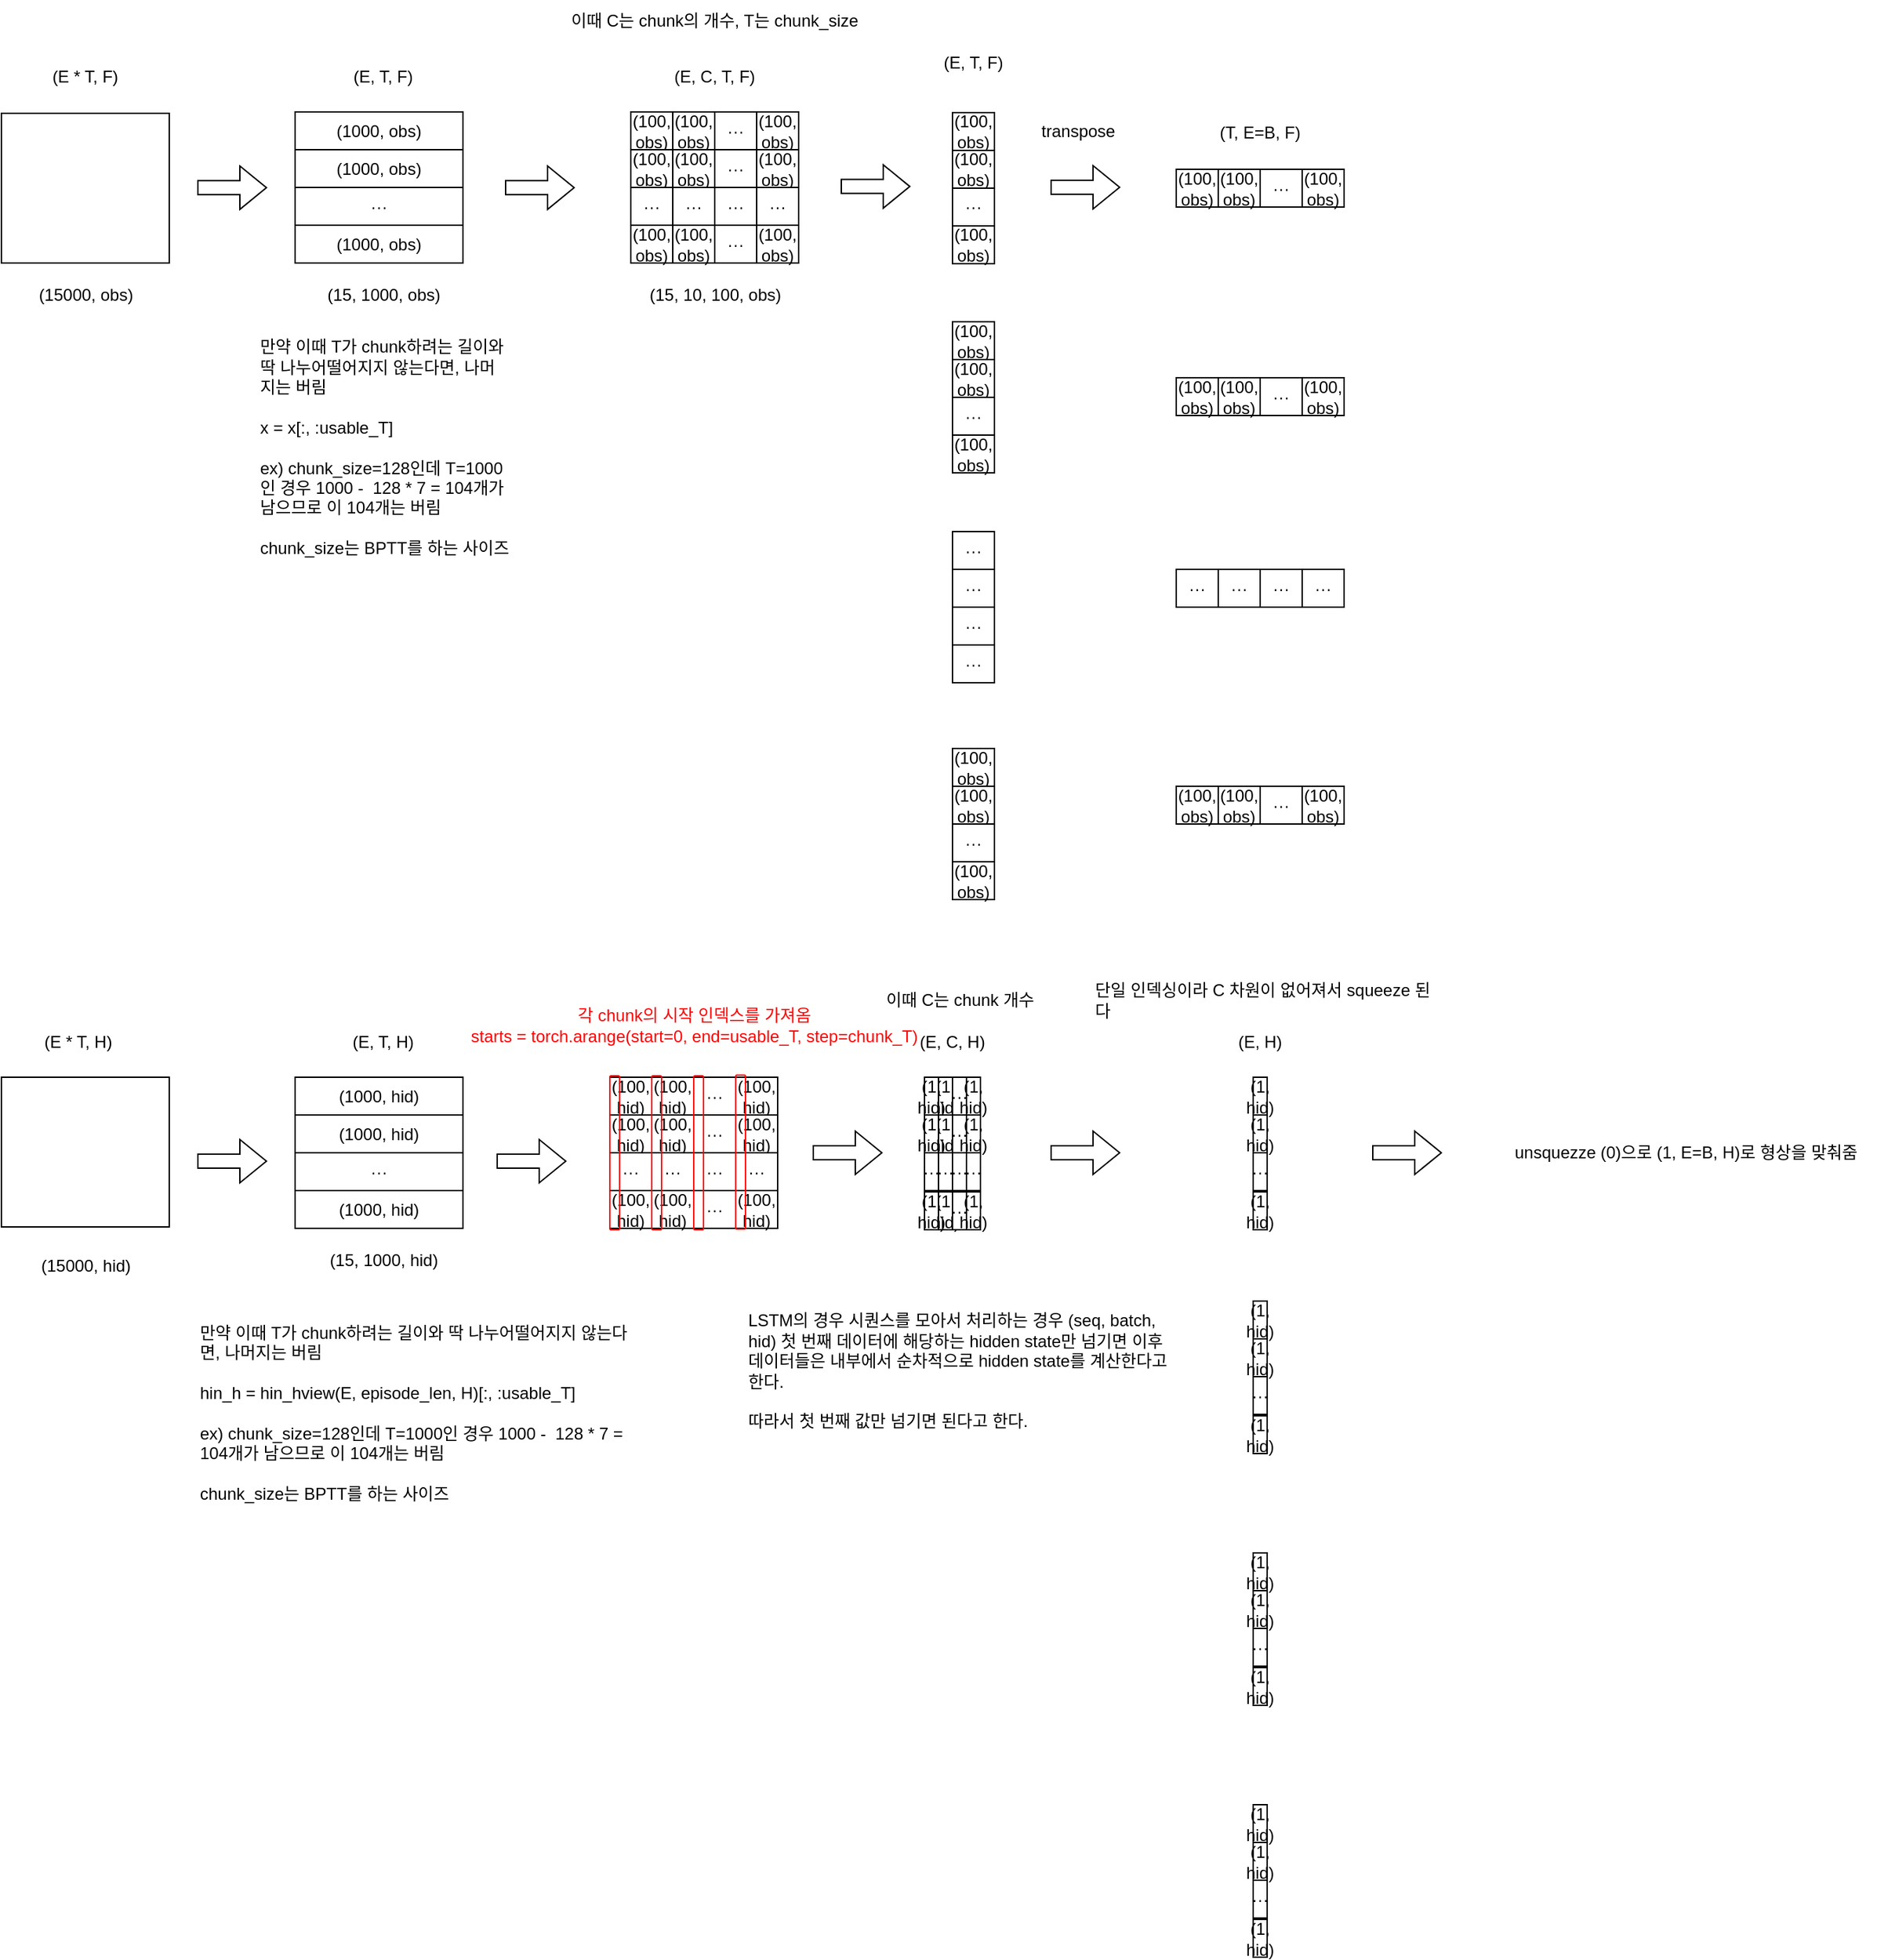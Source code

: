 <mxfile version="28.1.2">
  <diagram name="페이지-1" id="9aGk6qEdKFCwHb3GMW45">
    <mxGraphModel dx="4591" dy="2553" grid="1" gridSize="10" guides="1" tooltips="1" connect="1" arrows="1" fold="1" page="1" pageScale="1" pageWidth="827" pageHeight="1169" math="0" shadow="0">
      <root>
        <mxCell id="0" />
        <mxCell id="1" parent="0" />
        <mxCell id="w56wvgigZ32UUy2YAPiR-8" value="" style="shape=flexArrow;endArrow=classic;html=1;rounded=0;" parent="1" edge="1">
          <mxGeometry width="50" height="50" relative="1" as="geometry">
            <mxPoint x="200" y="183.16" as="sourcePoint" />
            <mxPoint x="250" y="183.16" as="targetPoint" />
          </mxGeometry>
        </mxCell>
        <mxCell id="w56wvgigZ32UUy2YAPiR-14" value="" style="rounded=0;whiteSpace=wrap;html=1;" parent="1" vertex="1">
          <mxGeometry x="60" y="130" width="120" height="107" as="geometry" />
        </mxCell>
        <mxCell id="w56wvgigZ32UUy2YAPiR-15" value="(1000, obs)" style="rounded=0;whiteSpace=wrap;html=1;" parent="1" vertex="1">
          <mxGeometry x="270" y="129" width="120" height="27" as="geometry" />
        </mxCell>
        <mxCell id="w56wvgigZ32UUy2YAPiR-16" value="(1000, obs)" style="rounded=0;whiteSpace=wrap;html=1;" parent="1" vertex="1">
          <mxGeometry x="270" y="156" width="120" height="27" as="geometry" />
        </mxCell>
        <mxCell id="w56wvgigZ32UUy2YAPiR-17" value="···" style="rounded=0;whiteSpace=wrap;html=1;" parent="1" vertex="1">
          <mxGeometry x="270" y="183" width="120" height="27" as="geometry" />
        </mxCell>
        <mxCell id="w56wvgigZ32UUy2YAPiR-18" value="(1000, obs)" style="rounded=0;whiteSpace=wrap;html=1;" parent="1" vertex="1">
          <mxGeometry x="270" y="210" width="120" height="27" as="geometry" />
        </mxCell>
        <mxCell id="w56wvgigZ32UUy2YAPiR-20" value="(15000, obs)" style="text;html=1;align=center;verticalAlign=middle;resizable=0;points=[];autosize=1;strokeColor=none;fillColor=none;" parent="1" vertex="1">
          <mxGeometry x="75" y="245" width="90" height="30" as="geometry" />
        </mxCell>
        <mxCell id="w56wvgigZ32UUy2YAPiR-21" value="(15, 1000, obs)" style="text;html=1;align=center;verticalAlign=middle;resizable=0;points=[];autosize=1;strokeColor=none;fillColor=none;" parent="1" vertex="1">
          <mxGeometry x="283" y="245" width="100" height="30" as="geometry" />
        </mxCell>
        <mxCell id="w56wvgigZ32UUy2YAPiR-22" value="" style="shape=flexArrow;endArrow=classic;html=1;rounded=0;" parent="1" edge="1">
          <mxGeometry width="50" height="50" relative="1" as="geometry">
            <mxPoint x="420" y="183.16" as="sourcePoint" />
            <mxPoint x="470" y="183.16" as="targetPoint" />
          </mxGeometry>
        </mxCell>
        <mxCell id="w56wvgigZ32UUy2YAPiR-23" value="(E, T, F)" style="text;strokeColor=none;align=center;fillColor=none;html=1;verticalAlign=middle;whiteSpace=wrap;rounded=0;" parent="1" vertex="1">
          <mxGeometry x="303" y="89" width="60" height="30" as="geometry" />
        </mxCell>
        <mxCell id="w56wvgigZ32UUy2YAPiR-24" value="(E * T, F)" style="text;strokeColor=none;align=center;fillColor=none;html=1;verticalAlign=middle;whiteSpace=wrap;rounded=0;" parent="1" vertex="1">
          <mxGeometry x="90" y="89" width="60" height="30" as="geometry" />
        </mxCell>
        <mxCell id="w56wvgigZ32UUy2YAPiR-25" value="만약 이때 T가 chunk하려는 길이와 딱 나누어떨어지지 않는다면, 나머지는 버림&lt;div&gt;&lt;br&gt;&lt;/div&gt;&lt;div&gt;x = x[:, :usable_T]&lt;br&gt;&lt;div&gt;&lt;br&gt;&lt;/div&gt;&lt;div&gt;ex) chunk_size=128인데 T=1000인 경우 1000 -&amp;nbsp; 128 * 7 = 104개가 남으므로 이 104개는 버림&lt;/div&gt;&lt;div&gt;&lt;br&gt;&lt;/div&gt;&lt;div&gt;chunk_size는 BPTT를 하는 사이즈&lt;/div&gt;&lt;/div&gt;" style="text;strokeColor=none;align=left;fillColor=none;html=1;verticalAlign=middle;whiteSpace=wrap;rounded=0;" parent="1" vertex="1">
          <mxGeometry x="243" y="289" width="180" height="160" as="geometry" />
        </mxCell>
        <mxCell id="w56wvgigZ32UUy2YAPiR-26" value="(100, obs)" style="rounded=0;whiteSpace=wrap;html=1;" parent="1" vertex="1">
          <mxGeometry x="510" y="129" width="30" height="27" as="geometry" />
        </mxCell>
        <mxCell id="w56wvgigZ32UUy2YAPiR-30" value="(100, obs)" style="rounded=0;whiteSpace=wrap;html=1;" parent="1" vertex="1">
          <mxGeometry x="540" y="129" width="30" height="27" as="geometry" />
        </mxCell>
        <mxCell id="w56wvgigZ32UUy2YAPiR-31" value="···" style="rounded=0;whiteSpace=wrap;html=1;" parent="1" vertex="1">
          <mxGeometry x="570" y="129" width="30" height="27" as="geometry" />
        </mxCell>
        <mxCell id="w56wvgigZ32UUy2YAPiR-32" value="(100, obs)" style="rounded=0;whiteSpace=wrap;html=1;" parent="1" vertex="1">
          <mxGeometry x="600" y="129" width="30" height="27" as="geometry" />
        </mxCell>
        <mxCell id="w56wvgigZ32UUy2YAPiR-33" value="(100, obs)" style="rounded=0;whiteSpace=wrap;html=1;" parent="1" vertex="1">
          <mxGeometry x="510" y="156" width="30" height="27" as="geometry" />
        </mxCell>
        <mxCell id="w56wvgigZ32UUy2YAPiR-34" value="(100, obs)" style="rounded=0;whiteSpace=wrap;html=1;" parent="1" vertex="1">
          <mxGeometry x="540" y="156" width="30" height="27" as="geometry" />
        </mxCell>
        <mxCell id="w56wvgigZ32UUy2YAPiR-35" value="···" style="rounded=0;whiteSpace=wrap;html=1;" parent="1" vertex="1">
          <mxGeometry x="570" y="156" width="30" height="27" as="geometry" />
        </mxCell>
        <mxCell id="w56wvgigZ32UUy2YAPiR-36" value="(100, obs)" style="rounded=0;whiteSpace=wrap;html=1;" parent="1" vertex="1">
          <mxGeometry x="600" y="156" width="30" height="27" as="geometry" />
        </mxCell>
        <mxCell id="w56wvgigZ32UUy2YAPiR-37" value="···" style="rounded=0;whiteSpace=wrap;html=1;" parent="1" vertex="1">
          <mxGeometry x="510" y="183" width="30" height="27" as="geometry" />
        </mxCell>
        <mxCell id="w56wvgigZ32UUy2YAPiR-38" value="···" style="rounded=0;whiteSpace=wrap;html=1;" parent="1" vertex="1">
          <mxGeometry x="540" y="183" width="30" height="27" as="geometry" />
        </mxCell>
        <mxCell id="w56wvgigZ32UUy2YAPiR-39" value="···" style="rounded=0;whiteSpace=wrap;html=1;" parent="1" vertex="1">
          <mxGeometry x="570" y="183" width="30" height="27" as="geometry" />
        </mxCell>
        <mxCell id="w56wvgigZ32UUy2YAPiR-40" value="···" style="rounded=0;whiteSpace=wrap;html=1;" parent="1" vertex="1">
          <mxGeometry x="600" y="183" width="30" height="27" as="geometry" />
        </mxCell>
        <mxCell id="w56wvgigZ32UUy2YAPiR-41" value="(100, obs)" style="rounded=0;whiteSpace=wrap;html=1;" parent="1" vertex="1">
          <mxGeometry x="510" y="210" width="30" height="27" as="geometry" />
        </mxCell>
        <mxCell id="w56wvgigZ32UUy2YAPiR-42" value="(100, obs)" style="rounded=0;whiteSpace=wrap;html=1;" parent="1" vertex="1">
          <mxGeometry x="540" y="210" width="30" height="27" as="geometry" />
        </mxCell>
        <mxCell id="w56wvgigZ32UUy2YAPiR-43" value="···" style="rounded=0;whiteSpace=wrap;html=1;" parent="1" vertex="1">
          <mxGeometry x="570" y="210" width="30" height="27" as="geometry" />
        </mxCell>
        <mxCell id="w56wvgigZ32UUy2YAPiR-44" value="(100, obs)" style="rounded=0;whiteSpace=wrap;html=1;" parent="1" vertex="1">
          <mxGeometry x="600" y="210" width="30" height="27" as="geometry" />
        </mxCell>
        <mxCell id="w56wvgigZ32UUy2YAPiR-45" value="(15, 10, 100, obs)" style="text;html=1;align=center;verticalAlign=middle;resizable=0;points=[];autosize=1;strokeColor=none;fillColor=none;" parent="1" vertex="1">
          <mxGeometry x="510" y="245" width="120" height="30" as="geometry" />
        </mxCell>
        <mxCell id="w56wvgigZ32UUy2YAPiR-47" value="(E, C, T, F)" style="text;strokeColor=none;align=center;fillColor=none;html=1;verticalAlign=middle;whiteSpace=wrap;rounded=0;" parent="1" vertex="1">
          <mxGeometry x="540" y="89" width="60" height="30" as="geometry" />
        </mxCell>
        <mxCell id="w56wvgigZ32UUy2YAPiR-50" value="이때 C는 chunk의 개수, T는 chunk_size" style="text;html=1;align=center;verticalAlign=middle;whiteSpace=wrap;rounded=0;" parent="1" vertex="1">
          <mxGeometry x="465" y="49" width="210" height="30" as="geometry" />
        </mxCell>
        <mxCell id="w56wvgigZ32UUy2YAPiR-52" value="" style="shape=flexArrow;endArrow=classic;html=1;rounded=0;" parent="1" edge="1">
          <mxGeometry width="50" height="50" relative="1" as="geometry">
            <mxPoint x="660" y="182.31" as="sourcePoint" />
            <mxPoint x="710" y="182.31" as="targetPoint" />
          </mxGeometry>
        </mxCell>
        <mxCell id="w56wvgigZ32UUy2YAPiR-57" value="(100, obs)" style="rounded=0;whiteSpace=wrap;html=1;" parent="1" vertex="1">
          <mxGeometry x="740" y="129.5" width="30" height="27" as="geometry" />
        </mxCell>
        <mxCell id="w56wvgigZ32UUy2YAPiR-58" value="(100, obs)" style="rounded=0;whiteSpace=wrap;html=1;" parent="1" vertex="1">
          <mxGeometry x="740" y="156.5" width="30" height="27" as="geometry" />
        </mxCell>
        <mxCell id="w56wvgigZ32UUy2YAPiR-59" value="···" style="rounded=0;whiteSpace=wrap;html=1;" parent="1" vertex="1">
          <mxGeometry x="740" y="183.5" width="30" height="27" as="geometry" />
        </mxCell>
        <mxCell id="w56wvgigZ32UUy2YAPiR-60" value="(100, obs)" style="rounded=0;whiteSpace=wrap;html=1;" parent="1" vertex="1">
          <mxGeometry x="740" y="210.5" width="30" height="27" as="geometry" />
        </mxCell>
        <mxCell id="w56wvgigZ32UUy2YAPiR-61" value="(E, T, F)" style="text;html=1;align=center;verticalAlign=middle;whiteSpace=wrap;rounded=0;" parent="1" vertex="1">
          <mxGeometry x="725" y="79" width="60" height="30" as="geometry" />
        </mxCell>
        <mxCell id="w56wvgigZ32UUy2YAPiR-71" value="(100, obs)" style="rounded=0;whiteSpace=wrap;html=1;" parent="1" vertex="1">
          <mxGeometry x="740" y="279" width="30" height="27" as="geometry" />
        </mxCell>
        <mxCell id="w56wvgigZ32UUy2YAPiR-72" value="(100, obs)" style="rounded=0;whiteSpace=wrap;html=1;" parent="1" vertex="1">
          <mxGeometry x="740" y="306" width="30" height="27" as="geometry" />
        </mxCell>
        <mxCell id="w56wvgigZ32UUy2YAPiR-73" value="···" style="rounded=0;whiteSpace=wrap;html=1;" parent="1" vertex="1">
          <mxGeometry x="740" y="333" width="30" height="27" as="geometry" />
        </mxCell>
        <mxCell id="w56wvgigZ32UUy2YAPiR-74" value="(100, obs)" style="rounded=0;whiteSpace=wrap;html=1;" parent="1" vertex="1">
          <mxGeometry x="740" y="360" width="30" height="27" as="geometry" />
        </mxCell>
        <mxCell id="w56wvgigZ32UUy2YAPiR-75" value="···" style="rounded=0;whiteSpace=wrap;html=1;" parent="1" vertex="1">
          <mxGeometry x="740" y="429" width="30" height="27" as="geometry" />
        </mxCell>
        <mxCell id="w56wvgigZ32UUy2YAPiR-76" value="···" style="rounded=0;whiteSpace=wrap;html=1;" parent="1" vertex="1">
          <mxGeometry x="740" y="456" width="30" height="27" as="geometry" />
        </mxCell>
        <mxCell id="w56wvgigZ32UUy2YAPiR-77" value="···" style="rounded=0;whiteSpace=wrap;html=1;" parent="1" vertex="1">
          <mxGeometry x="740" y="483" width="30" height="27" as="geometry" />
        </mxCell>
        <mxCell id="w56wvgigZ32UUy2YAPiR-78" value="···" style="rounded=0;whiteSpace=wrap;html=1;" parent="1" vertex="1">
          <mxGeometry x="740" y="510" width="30" height="27" as="geometry" />
        </mxCell>
        <mxCell id="w56wvgigZ32UUy2YAPiR-79" value="(100, obs)" style="rounded=0;whiteSpace=wrap;html=1;" parent="1" vertex="1">
          <mxGeometry x="740" y="584" width="30" height="27" as="geometry" />
        </mxCell>
        <mxCell id="w56wvgigZ32UUy2YAPiR-80" value="(100, obs)" style="rounded=0;whiteSpace=wrap;html=1;" parent="1" vertex="1">
          <mxGeometry x="740" y="611" width="30" height="27" as="geometry" />
        </mxCell>
        <mxCell id="w56wvgigZ32UUy2YAPiR-81" value="···" style="rounded=0;whiteSpace=wrap;html=1;" parent="1" vertex="1">
          <mxGeometry x="740" y="638" width="30" height="27" as="geometry" />
        </mxCell>
        <mxCell id="w56wvgigZ32UUy2YAPiR-82" value="(100, obs)" style="rounded=0;whiteSpace=wrap;html=1;" parent="1" vertex="1">
          <mxGeometry x="740" y="665" width="30" height="27" as="geometry" />
        </mxCell>
        <mxCell id="w56wvgigZ32UUy2YAPiR-83" value="" style="shape=flexArrow;endArrow=classic;html=1;rounded=0;" parent="1" edge="1">
          <mxGeometry width="50" height="50" relative="1" as="geometry">
            <mxPoint x="810" y="182.87" as="sourcePoint" />
            <mxPoint x="860" y="182.87" as="targetPoint" />
          </mxGeometry>
        </mxCell>
        <mxCell id="w56wvgigZ32UUy2YAPiR-84" value="(100, obs)" style="rounded=0;whiteSpace=wrap;html=1;" parent="1" vertex="1">
          <mxGeometry x="900" y="170" width="30" height="27" as="geometry" />
        </mxCell>
        <mxCell id="w56wvgigZ32UUy2YAPiR-85" value="(100, obs)" style="rounded=0;whiteSpace=wrap;html=1;" parent="1" vertex="1">
          <mxGeometry x="930" y="170" width="30" height="27" as="geometry" />
        </mxCell>
        <mxCell id="w56wvgigZ32UUy2YAPiR-86" value="···" style="rounded=0;whiteSpace=wrap;html=1;" parent="1" vertex="1">
          <mxGeometry x="960" y="170" width="30" height="27" as="geometry" />
        </mxCell>
        <mxCell id="w56wvgigZ32UUy2YAPiR-87" value="(100, obs)" style="rounded=0;whiteSpace=wrap;html=1;" parent="1" vertex="1">
          <mxGeometry x="990" y="170" width="30" height="27" as="geometry" />
        </mxCell>
        <mxCell id="w56wvgigZ32UUy2YAPiR-88" value="(T, E=B, F)" style="text;html=1;align=center;verticalAlign=middle;whiteSpace=wrap;rounded=0;" parent="1" vertex="1">
          <mxGeometry x="930" y="129" width="60" height="30" as="geometry" />
        </mxCell>
        <mxCell id="w56wvgigZ32UUy2YAPiR-90" value="transpose" style="text;html=1;align=center;verticalAlign=middle;whiteSpace=wrap;rounded=0;" parent="1" vertex="1">
          <mxGeometry x="800" y="127.5" width="60" height="30" as="geometry" />
        </mxCell>
        <mxCell id="w56wvgigZ32UUy2YAPiR-92" value="(100, obs)" style="rounded=0;whiteSpace=wrap;html=1;" parent="1" vertex="1">
          <mxGeometry x="900" y="319" width="30" height="27" as="geometry" />
        </mxCell>
        <mxCell id="w56wvgigZ32UUy2YAPiR-93" value="(100, obs)" style="rounded=0;whiteSpace=wrap;html=1;" parent="1" vertex="1">
          <mxGeometry x="930" y="319" width="30" height="27" as="geometry" />
        </mxCell>
        <mxCell id="w56wvgigZ32UUy2YAPiR-94" value="···" style="rounded=0;whiteSpace=wrap;html=1;" parent="1" vertex="1">
          <mxGeometry x="960" y="319" width="30" height="27" as="geometry" />
        </mxCell>
        <mxCell id="w56wvgigZ32UUy2YAPiR-95" value="(100, obs)" style="rounded=0;whiteSpace=wrap;html=1;" parent="1" vertex="1">
          <mxGeometry x="990" y="319" width="30" height="27" as="geometry" />
        </mxCell>
        <mxCell id="w56wvgigZ32UUy2YAPiR-96" value="···" style="rounded=0;whiteSpace=wrap;html=1;" parent="1" vertex="1">
          <mxGeometry x="900" y="456" width="30" height="27" as="geometry" />
        </mxCell>
        <mxCell id="w56wvgigZ32UUy2YAPiR-97" value="···" style="rounded=0;whiteSpace=wrap;html=1;" parent="1" vertex="1">
          <mxGeometry x="930" y="456" width="30" height="27" as="geometry" />
        </mxCell>
        <mxCell id="w56wvgigZ32UUy2YAPiR-98" value="···" style="rounded=0;whiteSpace=wrap;html=1;" parent="1" vertex="1">
          <mxGeometry x="960" y="456" width="30" height="27" as="geometry" />
        </mxCell>
        <mxCell id="w56wvgigZ32UUy2YAPiR-99" value="···" style="rounded=0;whiteSpace=wrap;html=1;" parent="1" vertex="1">
          <mxGeometry x="990" y="456" width="30" height="27" as="geometry" />
        </mxCell>
        <mxCell id="w56wvgigZ32UUy2YAPiR-100" value="(100, obs)" style="rounded=0;whiteSpace=wrap;html=1;" parent="1" vertex="1">
          <mxGeometry x="900" y="611" width="30" height="27" as="geometry" />
        </mxCell>
        <mxCell id="w56wvgigZ32UUy2YAPiR-101" value="(100, obs)" style="rounded=0;whiteSpace=wrap;html=1;" parent="1" vertex="1">
          <mxGeometry x="930" y="611" width="30" height="27" as="geometry" />
        </mxCell>
        <mxCell id="w56wvgigZ32UUy2YAPiR-102" value="···" style="rounded=0;whiteSpace=wrap;html=1;" parent="1" vertex="1">
          <mxGeometry x="960" y="611" width="30" height="27" as="geometry" />
        </mxCell>
        <mxCell id="w56wvgigZ32UUy2YAPiR-103" value="(100, obs)" style="rounded=0;whiteSpace=wrap;html=1;" parent="1" vertex="1">
          <mxGeometry x="990" y="611" width="30" height="27" as="geometry" />
        </mxCell>
        <mxCell id="w56wvgigZ32UUy2YAPiR-104" value="" style="rounded=0;whiteSpace=wrap;html=1;" parent="1" vertex="1">
          <mxGeometry x="60" y="819" width="120" height="107" as="geometry" />
        </mxCell>
        <mxCell id="w56wvgigZ32UUy2YAPiR-106" value="(E * T, H)" style="text;strokeColor=none;align=center;fillColor=none;html=1;verticalAlign=middle;whiteSpace=wrap;rounded=0;" parent="1" vertex="1">
          <mxGeometry x="85" y="779" width="60" height="30" as="geometry" />
        </mxCell>
        <mxCell id="w56wvgigZ32UUy2YAPiR-107" value="(15000, hid)" style="text;html=1;align=center;verticalAlign=middle;resizable=0;points=[];autosize=1;strokeColor=none;fillColor=none;" parent="1" vertex="1">
          <mxGeometry x="75" y="939" width="90" height="30" as="geometry" />
        </mxCell>
        <mxCell id="w56wvgigZ32UUy2YAPiR-109" value="" style="shape=flexArrow;endArrow=classic;html=1;rounded=0;" parent="1" edge="1">
          <mxGeometry width="50" height="50" relative="1" as="geometry">
            <mxPoint x="200" y="879" as="sourcePoint" />
            <mxPoint x="250" y="879" as="targetPoint" />
          </mxGeometry>
        </mxCell>
        <mxCell id="w56wvgigZ32UUy2YAPiR-110" value="(1000, hid)" style="rounded=0;whiteSpace=wrap;html=1;" parent="1" vertex="1">
          <mxGeometry x="270" y="819" width="120" height="27" as="geometry" />
        </mxCell>
        <mxCell id="w56wvgigZ32UUy2YAPiR-111" value="(1000, hid)" style="rounded=0;whiteSpace=wrap;html=1;" parent="1" vertex="1">
          <mxGeometry x="270" y="846" width="120" height="27" as="geometry" />
        </mxCell>
        <mxCell id="w56wvgigZ32UUy2YAPiR-112" value="···" style="rounded=0;whiteSpace=wrap;html=1;" parent="1" vertex="1">
          <mxGeometry x="270" y="873" width="120" height="27" as="geometry" />
        </mxCell>
        <mxCell id="w56wvgigZ32UUy2YAPiR-113" value="(1000, hid)" style="rounded=0;whiteSpace=wrap;html=1;" parent="1" vertex="1">
          <mxGeometry x="270" y="900" width="120" height="27" as="geometry" />
        </mxCell>
        <mxCell id="w56wvgigZ32UUy2YAPiR-114" value="(15, 1000, hid)" style="text;html=1;align=center;verticalAlign=middle;resizable=0;points=[];autosize=1;strokeColor=none;fillColor=none;" parent="1" vertex="1">
          <mxGeometry x="283" y="935" width="100" height="30" as="geometry" />
        </mxCell>
        <mxCell id="w56wvgigZ32UUy2YAPiR-115" value="(E, T, H)" style="text;strokeColor=none;align=center;fillColor=none;html=1;verticalAlign=middle;whiteSpace=wrap;rounded=0;" parent="1" vertex="1">
          <mxGeometry x="303" y="779" width="60" height="30" as="geometry" />
        </mxCell>
        <mxCell id="w56wvgigZ32UUy2YAPiR-116" value="만약 이때 T가 chunk하려는 길이와 딱 나누어떨어지지 않는다면, 나머지는 버림&lt;div&gt;&lt;br&gt;&lt;/div&gt;&lt;div&gt;hin_h = hin_hview(E, episode_len, H)[:, :usable_T]&lt;/div&gt;&lt;div&gt;&lt;br&gt;&lt;/div&gt;&lt;div&gt;ex) chunk_size=128인데 T=1000인 경우 1000 -&amp;nbsp; 128 * 7 = 104개가 남으므로 이 104개는 버림&lt;/div&gt;&lt;div&gt;&lt;br&gt;&lt;/div&gt;&lt;div&gt;chunk_size는 BPTT를 하는 사이즈&lt;/div&gt;" style="text;strokeColor=none;align=left;fillColor=none;html=1;verticalAlign=middle;whiteSpace=wrap;rounded=0;" parent="1" vertex="1">
          <mxGeometry x="200" y="979" width="310" height="160" as="geometry" />
        </mxCell>
        <mxCell id="w56wvgigZ32UUy2YAPiR-117" value="" style="shape=flexArrow;endArrow=classic;html=1;rounded=0;" parent="1" edge="1">
          <mxGeometry width="50" height="50" relative="1" as="geometry">
            <mxPoint x="414" y="879" as="sourcePoint" />
            <mxPoint x="464" y="879" as="targetPoint" />
          </mxGeometry>
        </mxCell>
        <mxCell id="w56wvgigZ32UUy2YAPiR-120" value="(100, hid)" style="rounded=0;whiteSpace=wrap;html=1;" parent="1" vertex="1">
          <mxGeometry x="495" y="819" width="30" height="27" as="geometry" />
        </mxCell>
        <mxCell id="w56wvgigZ32UUy2YAPiR-121" value="(100, hid)" style="rounded=0;whiteSpace=wrap;html=1;" parent="1" vertex="1">
          <mxGeometry x="525" y="819" width="30" height="27" as="geometry" />
        </mxCell>
        <mxCell id="w56wvgigZ32UUy2YAPiR-122" value="···" style="rounded=0;whiteSpace=wrap;html=1;" parent="1" vertex="1">
          <mxGeometry x="555" y="819" width="30" height="27" as="geometry" />
        </mxCell>
        <mxCell id="w56wvgigZ32UUy2YAPiR-123" value="(100, hid)" style="rounded=0;whiteSpace=wrap;html=1;" parent="1" vertex="1">
          <mxGeometry x="585" y="819" width="30" height="27" as="geometry" />
        </mxCell>
        <mxCell id="w56wvgigZ32UUy2YAPiR-124" value="(100, hid)" style="rounded=0;whiteSpace=wrap;html=1;" parent="1" vertex="1">
          <mxGeometry x="495" y="846" width="30" height="27" as="geometry" />
        </mxCell>
        <mxCell id="w56wvgigZ32UUy2YAPiR-125" value="(100, hid)" style="rounded=0;whiteSpace=wrap;html=1;" parent="1" vertex="1">
          <mxGeometry x="525" y="846" width="30" height="27" as="geometry" />
        </mxCell>
        <mxCell id="w56wvgigZ32UUy2YAPiR-126" value="···" style="rounded=0;whiteSpace=wrap;html=1;" parent="1" vertex="1">
          <mxGeometry x="555" y="846" width="30" height="27" as="geometry" />
        </mxCell>
        <mxCell id="w56wvgigZ32UUy2YAPiR-127" value="(100, hid)" style="rounded=0;whiteSpace=wrap;html=1;" parent="1" vertex="1">
          <mxGeometry x="585" y="846" width="30" height="27" as="geometry" />
        </mxCell>
        <mxCell id="w56wvgigZ32UUy2YAPiR-128" value="···" style="rounded=0;whiteSpace=wrap;html=1;" parent="1" vertex="1">
          <mxGeometry x="495" y="873" width="30" height="27" as="geometry" />
        </mxCell>
        <mxCell id="w56wvgigZ32UUy2YAPiR-129" value="···" style="rounded=0;whiteSpace=wrap;html=1;" parent="1" vertex="1">
          <mxGeometry x="525" y="873" width="30" height="27" as="geometry" />
        </mxCell>
        <mxCell id="w56wvgigZ32UUy2YAPiR-130" value="···" style="rounded=0;whiteSpace=wrap;html=1;" parent="1" vertex="1">
          <mxGeometry x="555" y="873" width="30" height="27" as="geometry" />
        </mxCell>
        <mxCell id="w56wvgigZ32UUy2YAPiR-131" value="···" style="rounded=0;whiteSpace=wrap;html=1;" parent="1" vertex="1">
          <mxGeometry x="585" y="873" width="30" height="27" as="geometry" />
        </mxCell>
        <mxCell id="w56wvgigZ32UUy2YAPiR-132" value="(100, hid)" style="rounded=0;whiteSpace=wrap;html=1;" parent="1" vertex="1">
          <mxGeometry x="495" y="900" width="30" height="27" as="geometry" />
        </mxCell>
        <mxCell id="w56wvgigZ32UUy2YAPiR-133" value="(100, hid)" style="rounded=0;whiteSpace=wrap;html=1;" parent="1" vertex="1">
          <mxGeometry x="525" y="900" width="30" height="27" as="geometry" />
        </mxCell>
        <mxCell id="w56wvgigZ32UUy2YAPiR-134" value="···" style="rounded=0;whiteSpace=wrap;html=1;" parent="1" vertex="1">
          <mxGeometry x="555" y="900" width="30" height="27" as="geometry" />
        </mxCell>
        <mxCell id="w56wvgigZ32UUy2YAPiR-135" value="(100, hid)" style="rounded=0;whiteSpace=wrap;html=1;" parent="1" vertex="1">
          <mxGeometry x="585" y="900" width="30" height="27" as="geometry" />
        </mxCell>
        <mxCell id="w56wvgigZ32UUy2YAPiR-119" value="" style="rounded=1;whiteSpace=wrap;html=1;fillColor=none;strokeColor=#FF0000;" parent="1" vertex="1">
          <mxGeometry x="495" y="818" width="7" height="110" as="geometry" />
        </mxCell>
        <mxCell id="w56wvgigZ32UUy2YAPiR-136" value="" style="rounded=1;whiteSpace=wrap;html=1;fillColor=none;strokeColor=#FF0000;" parent="1" vertex="1">
          <mxGeometry x="525" y="818" width="7" height="110" as="geometry" />
        </mxCell>
        <mxCell id="w56wvgigZ32UUy2YAPiR-137" value="" style="rounded=1;whiteSpace=wrap;html=1;fillColor=none;strokeColor=#FF0000;" parent="1" vertex="1">
          <mxGeometry x="555" y="818" width="7" height="110" as="geometry" />
        </mxCell>
        <mxCell id="w56wvgigZ32UUy2YAPiR-138" value="" style="rounded=1;whiteSpace=wrap;html=1;fillColor=none;strokeColor=#FF0000;" parent="1" vertex="1">
          <mxGeometry x="585" y="817.5" width="7" height="110" as="geometry" />
        </mxCell>
        <mxCell id="w56wvgigZ32UUy2YAPiR-139" value="각 chunk의 시작 인덱스를 가져옴&lt;div&gt;starts = torch.arange(start=0, end=usable_T, step=chunk_T)&lt;/div&gt;" style="text;html=1;align=center;verticalAlign=middle;resizable=0;points=[];autosize=1;strokeColor=none;fillColor=none;fontColor=#FF0000;" parent="1" vertex="1">
          <mxGeometry x="385" y="762" width="340" height="40" as="geometry" />
        </mxCell>
        <mxCell id="w56wvgigZ32UUy2YAPiR-140" value="" style="shape=flexArrow;endArrow=classic;html=1;rounded=0;" parent="1" edge="1">
          <mxGeometry width="50" height="50" relative="1" as="geometry">
            <mxPoint x="640" y="873" as="sourcePoint" />
            <mxPoint x="690" y="873" as="targetPoint" />
          </mxGeometry>
        </mxCell>
        <mxCell id="w56wvgigZ32UUy2YAPiR-141" value="(1, hid)" style="rounded=0;whiteSpace=wrap;html=1;" parent="1" vertex="1">
          <mxGeometry x="730" y="819" width="10" height="27" as="geometry" />
        </mxCell>
        <mxCell id="w56wvgigZ32UUy2YAPiR-143" value="(1, hid)" style="rounded=0;whiteSpace=wrap;html=1;" parent="1" vertex="1">
          <mxGeometry x="720" y="819" width="10" height="27" as="geometry" />
        </mxCell>
        <mxCell id="w56wvgigZ32UUy2YAPiR-146" value="···" style="rounded=0;whiteSpace=wrap;html=1;" parent="1" vertex="1">
          <mxGeometry x="740" y="819" width="10" height="27" as="geometry" />
        </mxCell>
        <mxCell id="w56wvgigZ32UUy2YAPiR-147" value="(1, hid)" style="rounded=0;whiteSpace=wrap;html=1;" parent="1" vertex="1">
          <mxGeometry x="750" y="819" width="10" height="27" as="geometry" />
        </mxCell>
        <mxCell id="w56wvgigZ32UUy2YAPiR-149" value="(1, hid)" style="rounded=0;whiteSpace=wrap;html=1;" parent="1" vertex="1">
          <mxGeometry x="730" y="846" width="10" height="27" as="geometry" />
        </mxCell>
        <mxCell id="w56wvgigZ32UUy2YAPiR-150" value="(1, hid)" style="rounded=0;whiteSpace=wrap;html=1;" parent="1" vertex="1">
          <mxGeometry x="720" y="846" width="10" height="27" as="geometry" />
        </mxCell>
        <mxCell id="w56wvgigZ32UUy2YAPiR-151" value="···" style="rounded=0;whiteSpace=wrap;html=1;" parent="1" vertex="1">
          <mxGeometry x="740" y="846" width="10" height="27" as="geometry" />
        </mxCell>
        <mxCell id="w56wvgigZ32UUy2YAPiR-152" value="(1, hid)" style="rounded=0;whiteSpace=wrap;html=1;" parent="1" vertex="1">
          <mxGeometry x="750" y="846" width="10" height="27" as="geometry" />
        </mxCell>
        <mxCell id="w56wvgigZ32UUy2YAPiR-153" value="···" style="rounded=0;whiteSpace=wrap;html=1;" parent="1" vertex="1">
          <mxGeometry x="730" y="873" width="10" height="27" as="geometry" />
        </mxCell>
        <mxCell id="w56wvgigZ32UUy2YAPiR-154" value="···" style="rounded=0;whiteSpace=wrap;html=1;" parent="1" vertex="1">
          <mxGeometry x="720" y="873" width="10" height="27" as="geometry" />
        </mxCell>
        <mxCell id="w56wvgigZ32UUy2YAPiR-155" value="···" style="rounded=0;whiteSpace=wrap;html=1;" parent="1" vertex="1">
          <mxGeometry x="740" y="873" width="10" height="27" as="geometry" />
        </mxCell>
        <mxCell id="w56wvgigZ32UUy2YAPiR-156" value="···" style="rounded=0;whiteSpace=wrap;html=1;" parent="1" vertex="1">
          <mxGeometry x="750" y="873" width="10" height="27" as="geometry" />
        </mxCell>
        <mxCell id="w56wvgigZ32UUy2YAPiR-157" value="(1, hid)" style="rounded=0;whiteSpace=wrap;html=1;" parent="1" vertex="1">
          <mxGeometry x="730" y="901" width="10" height="27" as="geometry" />
        </mxCell>
        <mxCell id="w56wvgigZ32UUy2YAPiR-158" value="(1, hid)" style="rounded=0;whiteSpace=wrap;html=1;" parent="1" vertex="1">
          <mxGeometry x="720" y="901" width="10" height="27" as="geometry" />
        </mxCell>
        <mxCell id="w56wvgigZ32UUy2YAPiR-159" value="···" style="rounded=0;whiteSpace=wrap;html=1;" parent="1" vertex="1">
          <mxGeometry x="740" y="901" width="10" height="27" as="geometry" />
        </mxCell>
        <mxCell id="w56wvgigZ32UUy2YAPiR-160" value="(1, hid)" style="rounded=0;whiteSpace=wrap;html=1;" parent="1" vertex="1">
          <mxGeometry x="750" y="901" width="10" height="27" as="geometry" />
        </mxCell>
        <mxCell id="w56wvgigZ32UUy2YAPiR-167" value="" style="shape=flexArrow;endArrow=classic;html=1;rounded=0;" parent="1" edge="1">
          <mxGeometry width="50" height="50" relative="1" as="geometry">
            <mxPoint x="810" y="873" as="sourcePoint" />
            <mxPoint x="860" y="873" as="targetPoint" />
          </mxGeometry>
        </mxCell>
        <mxCell id="w56wvgigZ32UUy2YAPiR-168" value="(1, hid)" style="rounded=0;whiteSpace=wrap;html=1;" parent="1" vertex="1">
          <mxGeometry x="955" y="819" width="10" height="27" as="geometry" />
        </mxCell>
        <mxCell id="w56wvgigZ32UUy2YAPiR-169" value="(1, hid)" style="rounded=0;whiteSpace=wrap;html=1;" parent="1" vertex="1">
          <mxGeometry x="955" y="846" width="10" height="27" as="geometry" />
        </mxCell>
        <mxCell id="w56wvgigZ32UUy2YAPiR-170" value="···" style="rounded=0;whiteSpace=wrap;html=1;" parent="1" vertex="1">
          <mxGeometry x="955" y="873" width="10" height="27" as="geometry" />
        </mxCell>
        <mxCell id="w56wvgigZ32UUy2YAPiR-171" value="(1, hid)" style="rounded=0;whiteSpace=wrap;html=1;" parent="1" vertex="1">
          <mxGeometry x="955" y="901" width="10" height="27" as="geometry" />
        </mxCell>
        <mxCell id="w56wvgigZ32UUy2YAPiR-172" value="(E, C, H)" style="text;strokeColor=none;align=center;fillColor=none;html=1;verticalAlign=middle;whiteSpace=wrap;rounded=0;" parent="1" vertex="1">
          <mxGeometry x="710" y="779" width="60" height="30" as="geometry" />
        </mxCell>
        <mxCell id="w56wvgigZ32UUy2YAPiR-173" value="이때 C는 chunk 개수" style="text;html=1;align=center;verticalAlign=middle;resizable=0;points=[];autosize=1;strokeColor=none;fillColor=none;" parent="1" vertex="1">
          <mxGeometry x="680" y="749" width="130" height="30" as="geometry" />
        </mxCell>
        <mxCell id="w56wvgigZ32UUy2YAPiR-178" value="LSTM의 경우 시퀀스를 모아서 처리하는 경우 (seq, batch, hid) 첫 번째 데이터에 해당하는 hidden state만 넘기면 이후 데이터들은 내부에서 순차적으로 hidden state를 계산한다고 한다.&lt;div&gt;&lt;br&gt;&lt;/div&gt;&lt;div&gt;따라서 첫 번째 값만 넘기면 된다고 한다.&lt;/div&gt;" style="text;strokeColor=none;align=left;fillColor=none;html=1;verticalAlign=middle;whiteSpace=wrap;rounded=0;" parent="1" vertex="1">
          <mxGeometry x="592" y="949" width="310" height="160" as="geometry" />
        </mxCell>
        <mxCell id="w56wvgigZ32UUy2YAPiR-179" value="(E, H)" style="text;strokeColor=none;align=center;fillColor=none;html=1;verticalAlign=middle;whiteSpace=wrap;rounded=0;" parent="1" vertex="1">
          <mxGeometry x="930" y="779" width="60" height="30" as="geometry" />
        </mxCell>
        <mxCell id="w56wvgigZ32UUy2YAPiR-181" value="단일 인덱싱이라 C 차원이 없어져서 squeeze 된다" style="text;strokeColor=none;align=left;fillColor=none;html=1;verticalAlign=middle;whiteSpace=wrap;rounded=0;" parent="1" vertex="1">
          <mxGeometry x="840" y="744" width="250" height="40" as="geometry" />
        </mxCell>
        <mxCell id="w56wvgigZ32UUy2YAPiR-182" value="(1, hid)" style="rounded=0;whiteSpace=wrap;html=1;" parent="1" vertex="1">
          <mxGeometry x="955" y="979" width="10" height="27" as="geometry" />
        </mxCell>
        <mxCell id="w56wvgigZ32UUy2YAPiR-183" value="(1, hid)" style="rounded=0;whiteSpace=wrap;html=1;" parent="1" vertex="1">
          <mxGeometry x="955" y="1006" width="10" height="27" as="geometry" />
        </mxCell>
        <mxCell id="w56wvgigZ32UUy2YAPiR-184" value="···" style="rounded=0;whiteSpace=wrap;html=1;" parent="1" vertex="1">
          <mxGeometry x="955" y="1033" width="10" height="27" as="geometry" />
        </mxCell>
        <mxCell id="w56wvgigZ32UUy2YAPiR-185" value="(1, hid)" style="rounded=0;whiteSpace=wrap;html=1;" parent="1" vertex="1">
          <mxGeometry x="955" y="1061" width="10" height="27" as="geometry" />
        </mxCell>
        <mxCell id="w56wvgigZ32UUy2YAPiR-186" value="(1, hid)" style="rounded=0;whiteSpace=wrap;html=1;" parent="1" vertex="1">
          <mxGeometry x="955" y="1159" width="10" height="27" as="geometry" />
        </mxCell>
        <mxCell id="w56wvgigZ32UUy2YAPiR-187" value="(1, hid)" style="rounded=0;whiteSpace=wrap;html=1;" parent="1" vertex="1">
          <mxGeometry x="955" y="1186" width="10" height="27" as="geometry" />
        </mxCell>
        <mxCell id="w56wvgigZ32UUy2YAPiR-188" value="···" style="rounded=0;whiteSpace=wrap;html=1;" parent="1" vertex="1">
          <mxGeometry x="955" y="1213" width="10" height="27" as="geometry" />
        </mxCell>
        <mxCell id="w56wvgigZ32UUy2YAPiR-189" value="(1, hid)" style="rounded=0;whiteSpace=wrap;html=1;" parent="1" vertex="1">
          <mxGeometry x="955" y="1241" width="10" height="27" as="geometry" />
        </mxCell>
        <mxCell id="w56wvgigZ32UUy2YAPiR-191" value="(1, hid)" style="rounded=0;whiteSpace=wrap;html=1;" parent="1" vertex="1">
          <mxGeometry x="955" y="1339" width="10" height="27" as="geometry" />
        </mxCell>
        <mxCell id="w56wvgigZ32UUy2YAPiR-192" value="(1, hid)" style="rounded=0;whiteSpace=wrap;html=1;" parent="1" vertex="1">
          <mxGeometry x="955" y="1366" width="10" height="27" as="geometry" />
        </mxCell>
        <mxCell id="w56wvgigZ32UUy2YAPiR-193" value="···" style="rounded=0;whiteSpace=wrap;html=1;" parent="1" vertex="1">
          <mxGeometry x="955" y="1393" width="10" height="27" as="geometry" />
        </mxCell>
        <mxCell id="w56wvgigZ32UUy2YAPiR-194" value="(1, hid)" style="rounded=0;whiteSpace=wrap;html=1;" parent="1" vertex="1">
          <mxGeometry x="955" y="1421" width="10" height="27" as="geometry" />
        </mxCell>
        <mxCell id="w56wvgigZ32UUy2YAPiR-197" value="" style="shape=flexArrow;endArrow=classic;html=1;rounded=0;" parent="1" edge="1">
          <mxGeometry width="50" height="50" relative="1" as="geometry">
            <mxPoint x="1040" y="873" as="sourcePoint" />
            <mxPoint x="1090" y="873" as="targetPoint" />
          </mxGeometry>
        </mxCell>
        <mxCell id="w56wvgigZ32UUy2YAPiR-198" value="unsquezze (0)으로 (1, E=B, H)로 형상을 맞춰줌" style="text;strokeColor=none;align=left;fillColor=none;html=1;verticalAlign=middle;whiteSpace=wrap;rounded=0;" parent="1" vertex="1">
          <mxGeometry x="1140" y="853" width="260" height="40" as="geometry" />
        </mxCell>
      </root>
    </mxGraphModel>
  </diagram>
</mxfile>
